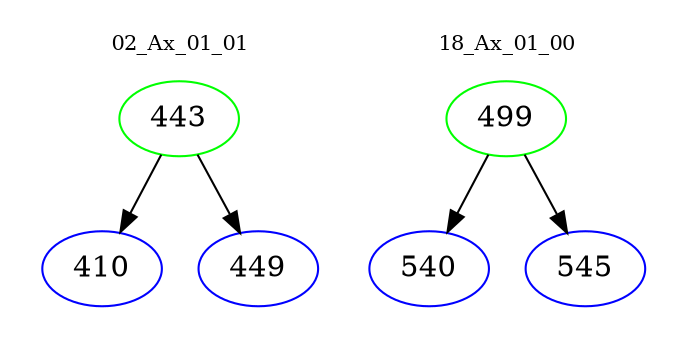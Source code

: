 digraph{
subgraph cluster_0 {
color = white
label = "02_Ax_01_01";
fontsize=10;
T0_443 [label="443", color="green"]
T0_443 -> T0_410 [color="black"]
T0_410 [label="410", color="blue"]
T0_443 -> T0_449 [color="black"]
T0_449 [label="449", color="blue"]
}
subgraph cluster_1 {
color = white
label = "18_Ax_01_00";
fontsize=10;
T1_499 [label="499", color="green"]
T1_499 -> T1_540 [color="black"]
T1_540 [label="540", color="blue"]
T1_499 -> T1_545 [color="black"]
T1_545 [label="545", color="blue"]
}
}
